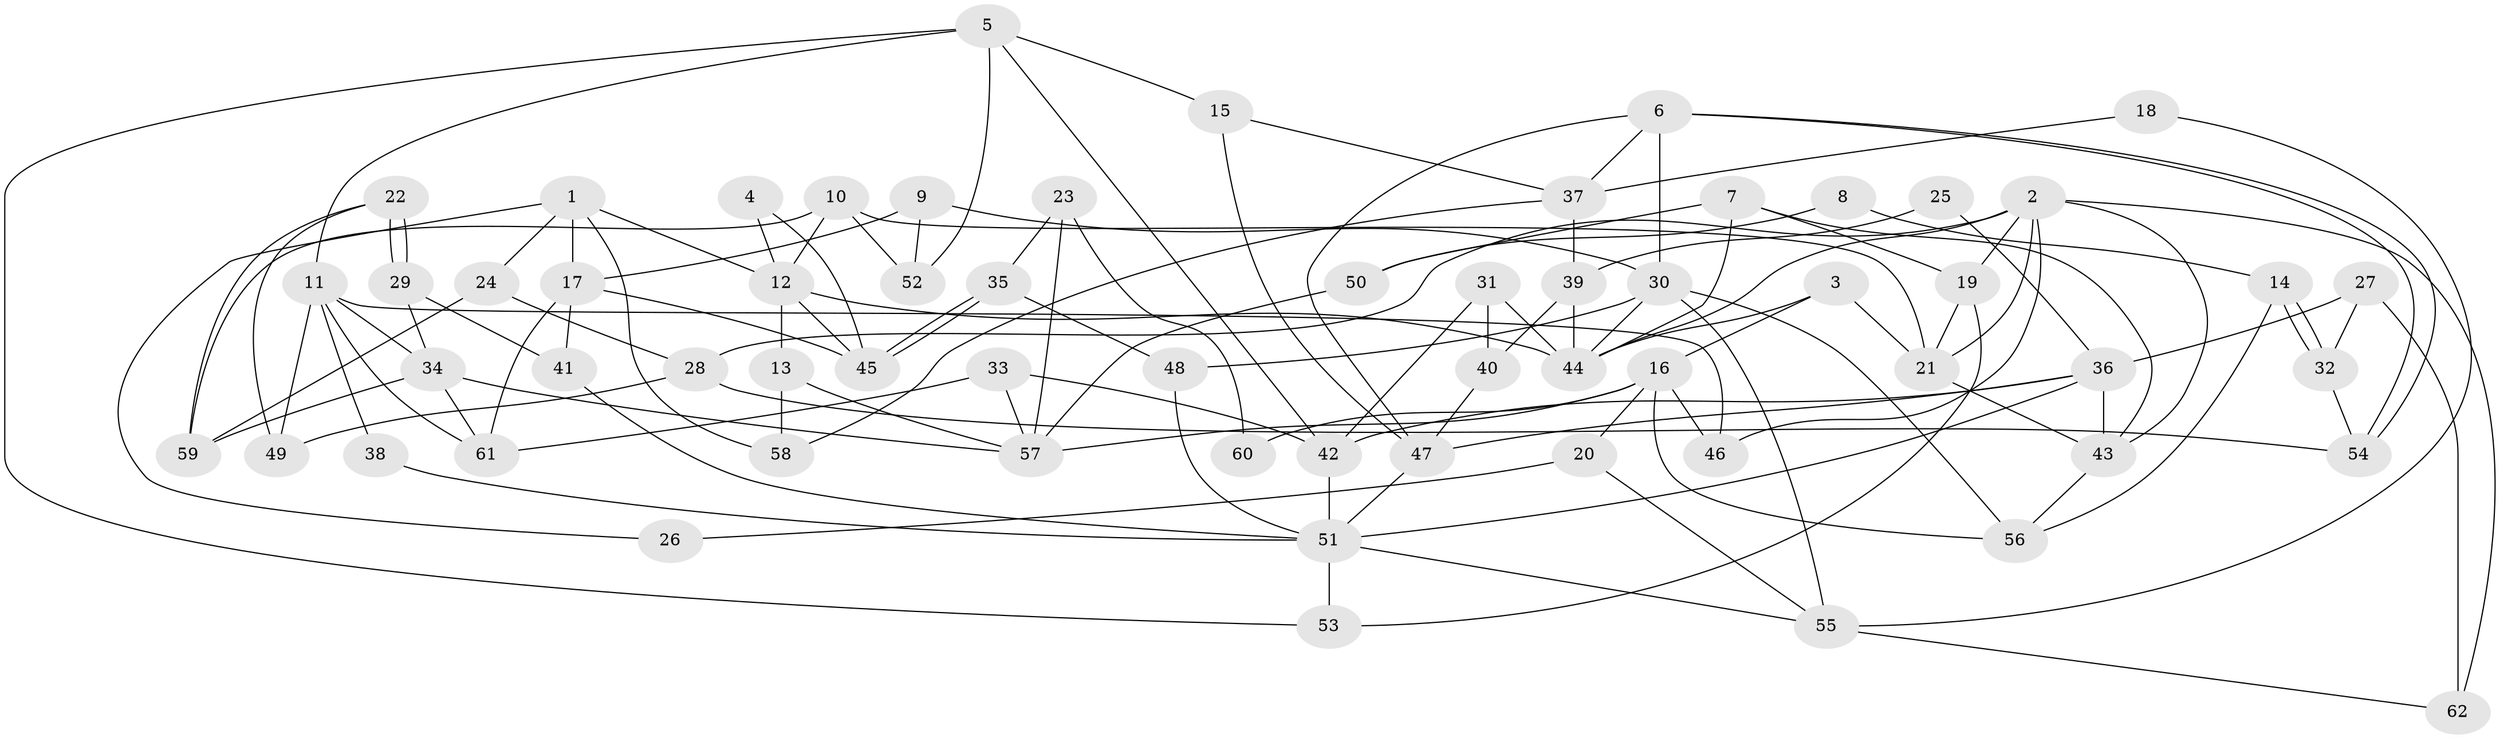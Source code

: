 // Generated by graph-tools (version 1.1) at 2025/14/03/09/25 04:14:50]
// undirected, 62 vertices, 124 edges
graph export_dot {
graph [start="1"]
  node [color=gray90,style=filled];
  1;
  2;
  3;
  4;
  5;
  6;
  7;
  8;
  9;
  10;
  11;
  12;
  13;
  14;
  15;
  16;
  17;
  18;
  19;
  20;
  21;
  22;
  23;
  24;
  25;
  26;
  27;
  28;
  29;
  30;
  31;
  32;
  33;
  34;
  35;
  36;
  37;
  38;
  39;
  40;
  41;
  42;
  43;
  44;
  45;
  46;
  47;
  48;
  49;
  50;
  51;
  52;
  53;
  54;
  55;
  56;
  57;
  58;
  59;
  60;
  61;
  62;
  1 -- 12;
  1 -- 17;
  1 -- 24;
  1 -- 26;
  1 -- 58;
  2 -- 28;
  2 -- 44;
  2 -- 19;
  2 -- 21;
  2 -- 43;
  2 -- 46;
  2 -- 62;
  3 -- 16;
  3 -- 21;
  3 -- 44;
  4 -- 45;
  4 -- 12;
  5 -- 53;
  5 -- 42;
  5 -- 11;
  5 -- 15;
  5 -- 52;
  6 -- 47;
  6 -- 54;
  6 -- 54;
  6 -- 30;
  6 -- 37;
  7 -- 43;
  7 -- 44;
  7 -- 19;
  7 -- 50;
  8 -- 14;
  8 -- 50;
  9 -- 30;
  9 -- 17;
  9 -- 52;
  10 -- 21;
  10 -- 52;
  10 -- 12;
  10 -- 59;
  11 -- 49;
  11 -- 34;
  11 -- 38;
  11 -- 46;
  11 -- 61;
  12 -- 13;
  12 -- 44;
  12 -- 45;
  13 -- 58;
  13 -- 57;
  14 -- 32;
  14 -- 32;
  14 -- 56;
  15 -- 47;
  15 -- 37;
  16 -- 56;
  16 -- 46;
  16 -- 20;
  16 -- 57;
  16 -- 60;
  17 -- 61;
  17 -- 45;
  17 -- 41;
  18 -- 55;
  18 -- 37;
  19 -- 21;
  19 -- 53;
  20 -- 55;
  20 -- 26;
  21 -- 43;
  22 -- 59;
  22 -- 29;
  22 -- 29;
  22 -- 49;
  23 -- 57;
  23 -- 35;
  23 -- 60;
  24 -- 59;
  24 -- 28;
  25 -- 36;
  25 -- 39;
  27 -- 62;
  27 -- 36;
  27 -- 32;
  28 -- 54;
  28 -- 49;
  29 -- 34;
  29 -- 41;
  30 -- 44;
  30 -- 48;
  30 -- 55;
  30 -- 56;
  31 -- 42;
  31 -- 44;
  31 -- 40;
  32 -- 54;
  33 -- 61;
  33 -- 42;
  33 -- 57;
  34 -- 57;
  34 -- 59;
  34 -- 61;
  35 -- 45;
  35 -- 45;
  35 -- 48;
  36 -- 51;
  36 -- 43;
  36 -- 42;
  36 -- 47;
  37 -- 39;
  37 -- 58;
  38 -- 51;
  39 -- 44;
  39 -- 40;
  40 -- 47;
  41 -- 51;
  42 -- 51;
  43 -- 56;
  47 -- 51;
  48 -- 51;
  50 -- 57;
  51 -- 53;
  51 -- 55;
  55 -- 62;
}
